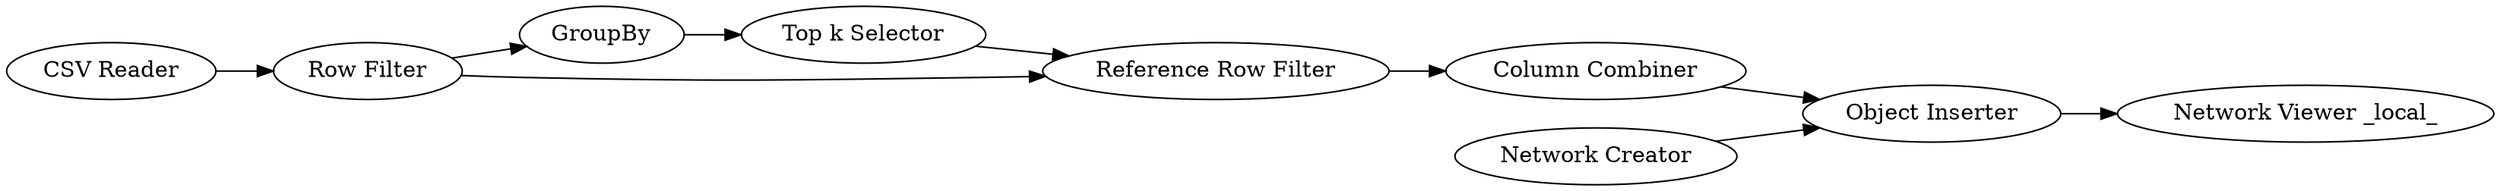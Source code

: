 digraph {
	13 [label="CSV Reader"]
	14 [label="Row Filter"]
	15 [label=GroupBy]
	16 [label="Top k Selector"]
	17 [label="Reference Row Filter"]
	19 [label="Object Inserter"]
	20 [label="Network Creator"]
	22 [label="Network Viewer _local_"]
	23 [label="Column Combiner"]
	13 -> 14
	14 -> 15
	14 -> 17
	15 -> 16
	16 -> 17
	17 -> 23
	19 -> 22
	20 -> 19
	23 -> 19
	rankdir=LR
}

